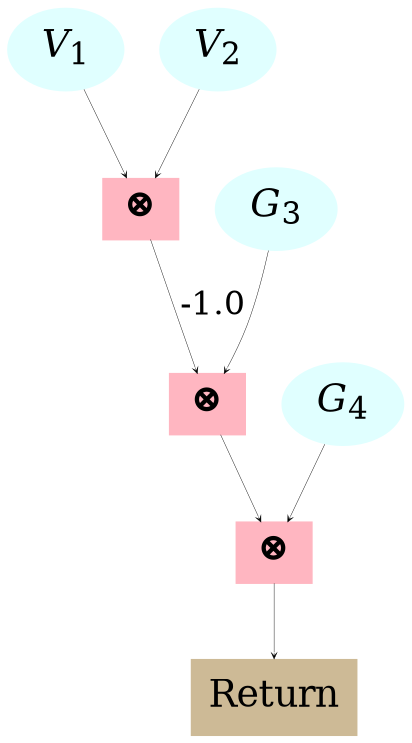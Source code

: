 digraph ComputationalGraph { 
label=""
ReturnNode[shape=box, label = "Return", style=filled, color=wheat3, fontsize=18]
g18904[label=<<i>V</i><sub>1</sub>>, style=filled, color=lightcyan, fontsize=18]
g18906[label=<<i>V</i><sub>2</sub>>, style=filled, color=lightcyan, fontsize=18]
g19001[shape=box, label = <<b>&otimes;</b>>, style=filled, color=lightpink, fontsize=18, width = 0.5, height = 0.4]
g18914[label=<<i>G</i><sub>3</sub>>, style=filled, color=lightcyan, fontsize=18]
g19004[shape=box, label = <<b>&otimes;</b>>, style=filled, color=lightpink, fontsize=18, width = 0.5, height = 0.4]
g18915[label=<<i>G</i><sub>4</sub>>, style=filled, color=lightcyan, fontsize=18]
g19006[shape=box, label = <<b>&otimes;</b>>, style=filled, color=lightpink, fontsize=18, width = 0.5, height = 0.4]
g18904->g19001[arrowhead=vee,penwidth = 0.2,arrowsize = 0.3]
g18906->g19001[arrowhead=vee,penwidth = 0.2,arrowsize = 0.3]
g19001->g19004[arrowhead=vee,label=-1.0,fontsize=16,penwidth = 0.2,arrowsize = 0.3]
g18914->g19004[arrowhead=vee,penwidth = 0.2,arrowsize = 0.3]
g19004->g19006[arrowhead=vee,penwidth = 0.2,arrowsize = 0.3]
g18915->g19006[arrowhead=vee,penwidth = 0.2,arrowsize = 0.3]
g19006->ReturnNode[arrowhead=vee, penwidth = 0.2, arrowsize = 0.3]
   }
